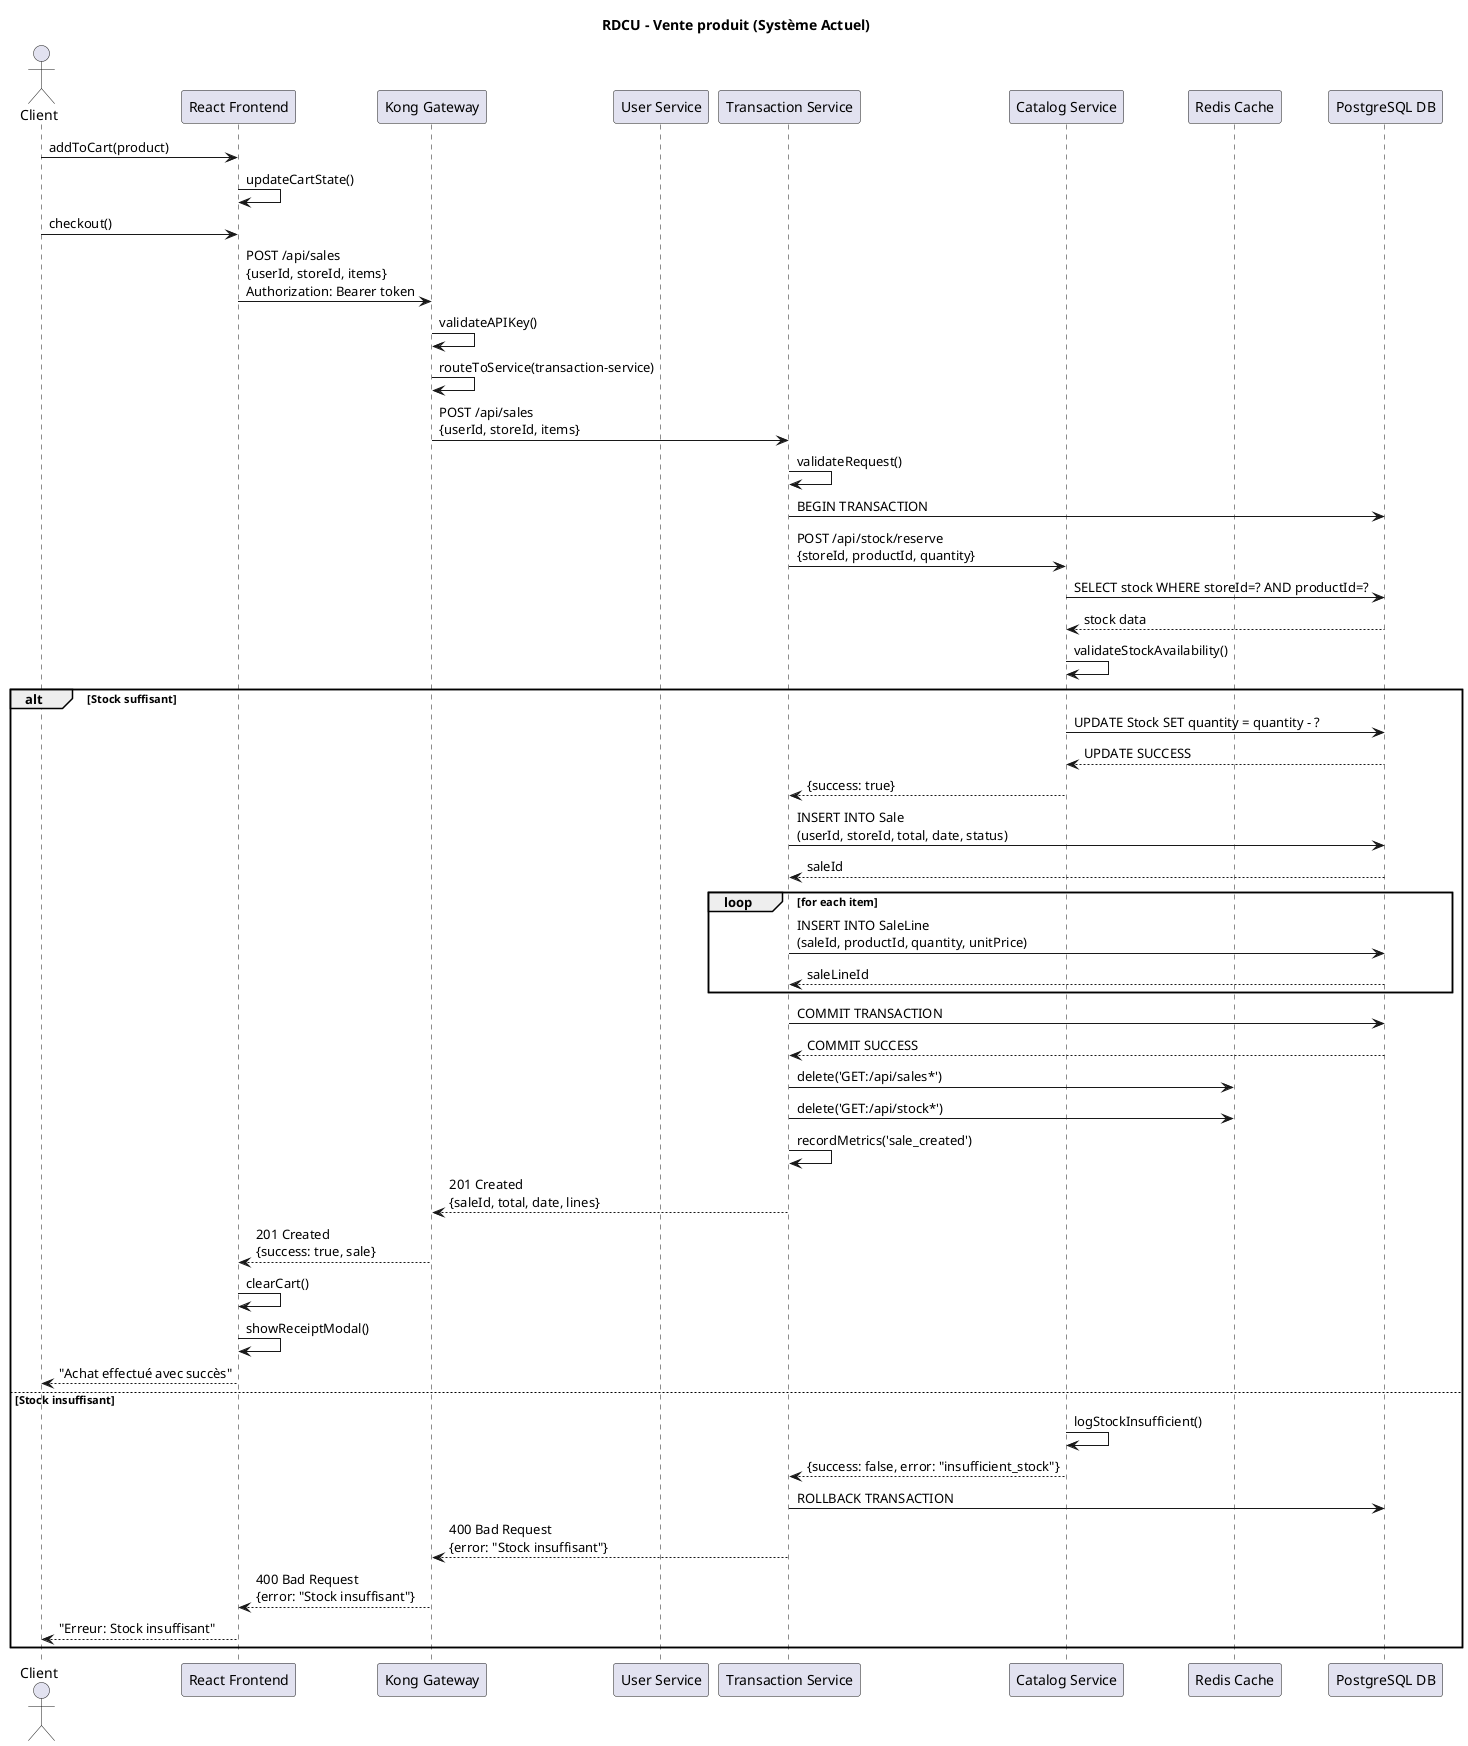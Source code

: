 @startuml RDCU Vente

title RDCU - Vente produit (Système Actuel)

actor Client
participant "React Frontend" as Frontend
participant "Kong Gateway" as Kong
participant "User Service" as UserSvc
participant "Transaction Service" as TxnSvc
participant "Catalog Service" as CatalogSvc
participant "Redis Cache" as Cache
participant "PostgreSQL DB" as DB

Client -> Frontend : addToCart(product)
Frontend -> Frontend : updateCartState()
Client -> Frontend : checkout()

Frontend -> Kong : POST /api/sales\n{userId, storeId, items}\nAuthorization: Bearer token

Kong -> Kong : validateAPIKey()
Kong -> Kong : routeToService(transaction-service)

Kong -> TxnSvc : POST /api/sales\n{userId, storeId, items}

TxnSvc -> TxnSvc : validateRequest()
TxnSvc -> DB : BEGIN TRANSACTION

' Validate stock availability via catalog service
TxnSvc -> CatalogSvc : POST /api/stock/reserve\n{storeId, productId, quantity}
CatalogSvc -> DB : SELECT stock WHERE storeId=? AND productId=?
DB --> CatalogSvc : stock data
CatalogSvc -> CatalogSvc : validateStockAvailability()

alt Stock suffisant
  CatalogSvc -> DB : UPDATE Stock SET quantity = quantity - ?
  DB --> CatalogSvc : UPDATE SUCCESS
  CatalogSvc --> TxnSvc : {success: true}
  
  ' Create sale record
  TxnSvc -> DB : INSERT INTO Sale\n(userId, storeId, total, date, status)
  DB --> TxnSvc : saleId
  
  ' Create sale lines
  loop for each item
    TxnSvc -> DB : INSERT INTO SaleLine\n(saleId, productId, quantity, unitPrice)
    DB --> TxnSvc : saleLineId
  end
  
  TxnSvc -> DB : COMMIT TRANSACTION
  DB --> TxnSvc : COMMIT SUCCESS
  
  ' Invalidate caches
  TxnSvc -> Cache : delete('GET:/api/sales*')
  TxnSvc -> Cache : delete('GET:/api/stock*')
  
  ' Record metrics
  TxnSvc -> TxnSvc : recordMetrics('sale_created')
  
  TxnSvc --> Kong : 201 Created\n{saleId, total, date, lines}
  Kong --> Frontend : 201 Created\n{success: true, sale}
  
  Frontend -> Frontend : clearCart()
  Frontend -> Frontend : showReceiptModal()
  Frontend --> Client : "Achat effectué avec succès"

else Stock insuffisant
  CatalogSvc -> CatalogSvc : logStockInsufficient()
  CatalogSvc --> TxnSvc : {success: false, error: "insufficient_stock"}
  
  TxnSvc -> DB : ROLLBACK TRANSACTION
  TxnSvc --> Kong : 400 Bad Request\n{error: "Stock insuffisant"}
  Kong --> Frontend : 400 Bad Request\n{error: "Stock insuffisant"}
  Frontend --> Client : "Erreur: Stock insuffisant"
end

@enduml
